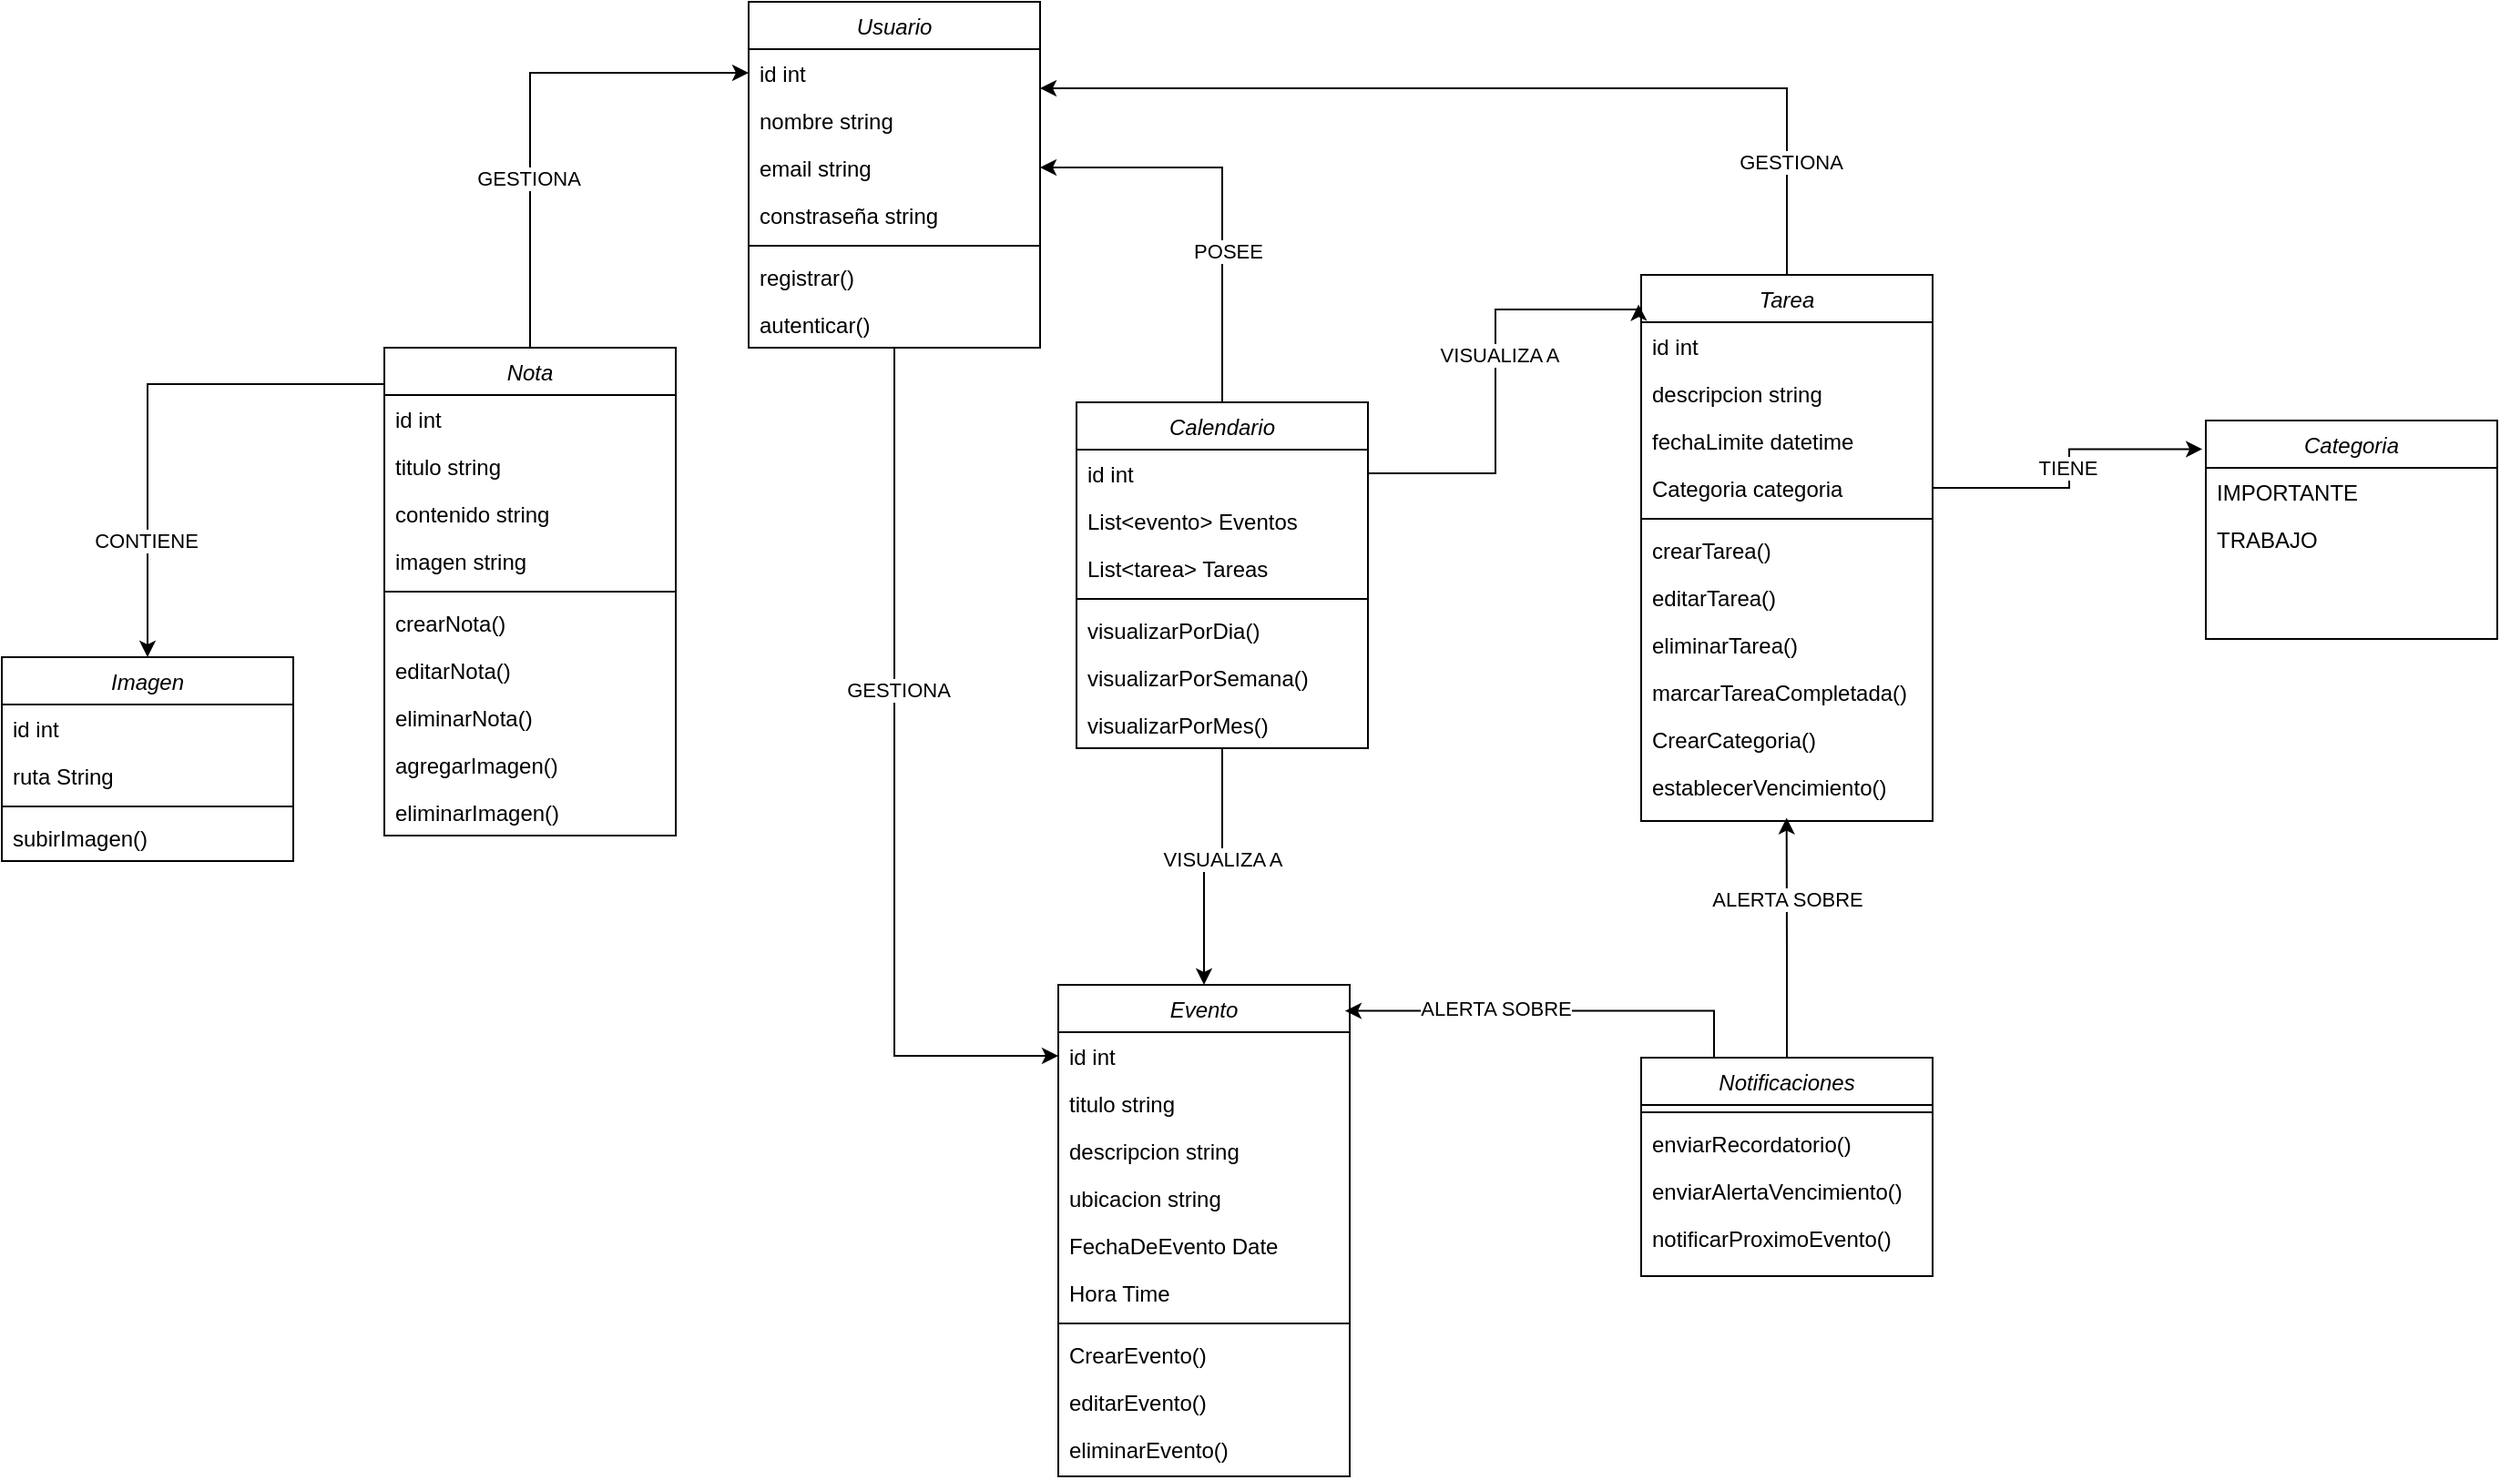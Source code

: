 <mxfile version="26.1.1">
  <diagram id="C5RBs43oDa-KdzZeNtuy" name="Page-1">
    <mxGraphModel dx="1209" dy="836" grid="1" gridSize="10" guides="1" tooltips="1" connect="1" arrows="1" fold="1" page="1" pageScale="1" pageWidth="827" pageHeight="1169" math="0" shadow="0">
      <root>
        <mxCell id="WIyWlLk6GJQsqaUBKTNV-0" />
        <mxCell id="WIyWlLk6GJQsqaUBKTNV-1" parent="WIyWlLk6GJQsqaUBKTNV-0" />
        <mxCell id="vahYcGHHe8qrM5i8mkgw-0" style="edgeStyle=orthogonalEdgeStyle;rounded=0;orthogonalLoop=1;jettySize=auto;html=1;entryX=0;entryY=0.5;entryDx=0;entryDy=0;" edge="1" parent="WIyWlLk6GJQsqaUBKTNV-1" source="vahYcGHHe8qrM5i8mkgw-2" target="vahYcGHHe8qrM5i8mkgw-65">
          <mxGeometry relative="1" as="geometry" />
        </mxCell>
        <mxCell id="vahYcGHHe8qrM5i8mkgw-1" value="GESTIONA" style="edgeLabel;html=1;align=center;verticalAlign=middle;resizable=0;points=[];" vertex="1" connectable="0" parent="vahYcGHHe8qrM5i8mkgw-0">
          <mxGeometry x="-0.214" y="2" relative="1" as="geometry">
            <mxPoint as="offset" />
          </mxGeometry>
        </mxCell>
        <mxCell id="vahYcGHHe8qrM5i8mkgw-2" value="Usuario" style="swimlane;fontStyle=2;align=center;verticalAlign=top;childLayout=stackLayout;horizontal=1;startSize=26;horizontalStack=0;resizeParent=1;resizeLast=0;collapsible=1;marginBottom=0;rounded=0;shadow=0;strokeWidth=1;" vertex="1" parent="WIyWlLk6GJQsqaUBKTNV-1">
          <mxGeometry x="1630" y="460" width="160" height="190" as="geometry">
            <mxRectangle x="230" y="140" width="160" height="26" as="alternateBounds" />
          </mxGeometry>
        </mxCell>
        <mxCell id="vahYcGHHe8qrM5i8mkgw-3" value="id int " style="text;align=left;verticalAlign=top;spacingLeft=4;spacingRight=4;overflow=hidden;rotatable=0;points=[[0,0.5],[1,0.5]];portConstraint=eastwest;" vertex="1" parent="vahYcGHHe8qrM5i8mkgw-2">
          <mxGeometry y="26" width="160" height="26" as="geometry" />
        </mxCell>
        <mxCell id="vahYcGHHe8qrM5i8mkgw-4" value="nombre string" style="text;align=left;verticalAlign=top;spacingLeft=4;spacingRight=4;overflow=hidden;rotatable=0;points=[[0,0.5],[1,0.5]];portConstraint=eastwest;rounded=0;shadow=0;html=0;" vertex="1" parent="vahYcGHHe8qrM5i8mkgw-2">
          <mxGeometry y="52" width="160" height="26" as="geometry" />
        </mxCell>
        <mxCell id="vahYcGHHe8qrM5i8mkgw-5" value="email string" style="text;align=left;verticalAlign=top;spacingLeft=4;spacingRight=4;overflow=hidden;rotatable=0;points=[[0,0.5],[1,0.5]];portConstraint=eastwest;rounded=0;shadow=0;html=0;" vertex="1" parent="vahYcGHHe8qrM5i8mkgw-2">
          <mxGeometry y="78" width="160" height="26" as="geometry" />
        </mxCell>
        <mxCell id="vahYcGHHe8qrM5i8mkgw-6" value="constraseña string" style="text;align=left;verticalAlign=top;spacingLeft=4;spacingRight=4;overflow=hidden;rotatable=0;points=[[0,0.5],[1,0.5]];portConstraint=eastwest;rounded=0;shadow=0;html=0;" vertex="1" parent="vahYcGHHe8qrM5i8mkgw-2">
          <mxGeometry y="104" width="160" height="26" as="geometry" />
        </mxCell>
        <mxCell id="vahYcGHHe8qrM5i8mkgw-7" value="" style="line;html=1;strokeWidth=1;align=left;verticalAlign=middle;spacingTop=-1;spacingLeft=3;spacingRight=3;rotatable=0;labelPosition=right;points=[];portConstraint=eastwest;" vertex="1" parent="vahYcGHHe8qrM5i8mkgw-2">
          <mxGeometry y="130" width="160" height="8" as="geometry" />
        </mxCell>
        <mxCell id="vahYcGHHe8qrM5i8mkgw-8" value="registrar()" style="text;align=left;verticalAlign=top;spacingLeft=4;spacingRight=4;overflow=hidden;rotatable=0;points=[[0,0.5],[1,0.5]];portConstraint=eastwest;" vertex="1" parent="vahYcGHHe8qrM5i8mkgw-2">
          <mxGeometry y="138" width="160" height="26" as="geometry" />
        </mxCell>
        <mxCell id="vahYcGHHe8qrM5i8mkgw-9" value="autenticar()" style="text;align=left;verticalAlign=top;spacingLeft=4;spacingRight=4;overflow=hidden;rotatable=0;points=[[0,0.5],[1,0.5]];portConstraint=eastwest;" vertex="1" parent="vahYcGHHe8qrM5i8mkgw-2">
          <mxGeometry y="164" width="160" height="26" as="geometry" />
        </mxCell>
        <mxCell id="vahYcGHHe8qrM5i8mkgw-10" style="edgeStyle=orthogonalEdgeStyle;rounded=0;orthogonalLoop=1;jettySize=auto;html=1;exitX=0.5;exitY=0;exitDx=0;exitDy=0;entryX=0;entryY=0.5;entryDx=0;entryDy=0;" edge="1" parent="WIyWlLk6GJQsqaUBKTNV-1" source="vahYcGHHe8qrM5i8mkgw-12" target="vahYcGHHe8qrM5i8mkgw-3">
          <mxGeometry relative="1" as="geometry" />
        </mxCell>
        <mxCell id="vahYcGHHe8qrM5i8mkgw-11" value="GESTIONA" style="edgeLabel;html=1;align=center;verticalAlign=middle;resizable=0;points=[];" vertex="1" connectable="0" parent="vahYcGHHe8qrM5i8mkgw-10">
          <mxGeometry x="-0.313" y="1" relative="1" as="geometry">
            <mxPoint as="offset" />
          </mxGeometry>
        </mxCell>
        <mxCell id="vahYcGHHe8qrM5i8mkgw-12" value="Nota" style="swimlane;fontStyle=2;align=center;verticalAlign=top;childLayout=stackLayout;horizontal=1;startSize=26;horizontalStack=0;resizeParent=1;resizeLast=0;collapsible=1;marginBottom=0;rounded=0;shadow=0;strokeWidth=1;" vertex="1" parent="WIyWlLk6GJQsqaUBKTNV-1">
          <mxGeometry x="1430" y="650" width="160" height="268" as="geometry">
            <mxRectangle x="130" y="380" width="160" height="26" as="alternateBounds" />
          </mxGeometry>
        </mxCell>
        <mxCell id="vahYcGHHe8qrM5i8mkgw-13" value="id int" style="text;align=left;verticalAlign=top;spacingLeft=4;spacingRight=4;overflow=hidden;rotatable=0;points=[[0,0.5],[1,0.5]];portConstraint=eastwest;" vertex="1" parent="vahYcGHHe8qrM5i8mkgw-12">
          <mxGeometry y="26" width="160" height="26" as="geometry" />
        </mxCell>
        <mxCell id="vahYcGHHe8qrM5i8mkgw-14" value="titulo string" style="text;align=left;verticalAlign=top;spacingLeft=4;spacingRight=4;overflow=hidden;rotatable=0;points=[[0,0.5],[1,0.5]];portConstraint=eastwest;rounded=0;shadow=0;html=0;" vertex="1" parent="vahYcGHHe8qrM5i8mkgw-12">
          <mxGeometry y="52" width="160" height="26" as="geometry" />
        </mxCell>
        <mxCell id="vahYcGHHe8qrM5i8mkgw-15" value="contenido string" style="text;align=left;verticalAlign=top;spacingLeft=4;spacingRight=4;overflow=hidden;rotatable=0;points=[[0,0.5],[1,0.5]];portConstraint=eastwest;rounded=0;shadow=0;html=0;" vertex="1" parent="vahYcGHHe8qrM5i8mkgw-12">
          <mxGeometry y="78" width="160" height="26" as="geometry" />
        </mxCell>
        <mxCell id="vahYcGHHe8qrM5i8mkgw-16" value="imagen string" style="text;align=left;verticalAlign=top;spacingLeft=4;spacingRight=4;overflow=hidden;rotatable=0;points=[[0,0.5],[1,0.5]];portConstraint=eastwest;rounded=0;shadow=0;html=0;" vertex="1" parent="vahYcGHHe8qrM5i8mkgw-12">
          <mxGeometry y="104" width="160" height="26" as="geometry" />
        </mxCell>
        <mxCell id="vahYcGHHe8qrM5i8mkgw-17" value="" style="line;html=1;strokeWidth=1;align=left;verticalAlign=middle;spacingTop=-1;spacingLeft=3;spacingRight=3;rotatable=0;labelPosition=right;points=[];portConstraint=eastwest;" vertex="1" parent="vahYcGHHe8qrM5i8mkgw-12">
          <mxGeometry y="130" width="160" height="8" as="geometry" />
        </mxCell>
        <mxCell id="vahYcGHHe8qrM5i8mkgw-18" value="crearNota()" style="text;align=left;verticalAlign=top;spacingLeft=4;spacingRight=4;overflow=hidden;rotatable=0;points=[[0,0.5],[1,0.5]];portConstraint=eastwest;" vertex="1" parent="vahYcGHHe8qrM5i8mkgw-12">
          <mxGeometry y="138" width="160" height="26" as="geometry" />
        </mxCell>
        <mxCell id="vahYcGHHe8qrM5i8mkgw-19" value="editarNota()" style="text;align=left;verticalAlign=top;spacingLeft=4;spacingRight=4;overflow=hidden;rotatable=0;points=[[0,0.5],[1,0.5]];portConstraint=eastwest;" vertex="1" parent="vahYcGHHe8qrM5i8mkgw-12">
          <mxGeometry y="164" width="160" height="26" as="geometry" />
        </mxCell>
        <mxCell id="vahYcGHHe8qrM5i8mkgw-20" value="eliminarNota()" style="text;align=left;verticalAlign=top;spacingLeft=4;spacingRight=4;overflow=hidden;rotatable=0;points=[[0,0.5],[1,0.5]];portConstraint=eastwest;" vertex="1" parent="vahYcGHHe8qrM5i8mkgw-12">
          <mxGeometry y="190" width="160" height="26" as="geometry" />
        </mxCell>
        <mxCell id="vahYcGHHe8qrM5i8mkgw-21" value="agregarImagen()" style="text;align=left;verticalAlign=top;spacingLeft=4;spacingRight=4;overflow=hidden;rotatable=0;points=[[0,0.5],[1,0.5]];portConstraint=eastwest;" vertex="1" parent="vahYcGHHe8qrM5i8mkgw-12">
          <mxGeometry y="216" width="160" height="26" as="geometry" />
        </mxCell>
        <mxCell id="vahYcGHHe8qrM5i8mkgw-22" value="eliminarImagen()" style="text;align=left;verticalAlign=top;spacingLeft=4;spacingRight=4;overflow=hidden;rotatable=0;points=[[0,0.5],[1,0.5]];portConstraint=eastwest;" vertex="1" parent="vahYcGHHe8qrM5i8mkgw-12">
          <mxGeometry y="242" width="160" height="26" as="geometry" />
        </mxCell>
        <mxCell id="vahYcGHHe8qrM5i8mkgw-23" style="edgeStyle=orthogonalEdgeStyle;rounded=0;orthogonalLoop=1;jettySize=auto;html=1;exitX=0.5;exitY=0;exitDx=0;exitDy=0;entryX=1;entryY=0.25;entryDx=0;entryDy=0;" edge="1" parent="WIyWlLk6GJQsqaUBKTNV-1" source="vahYcGHHe8qrM5i8mkgw-25" target="vahYcGHHe8qrM5i8mkgw-2">
          <mxGeometry relative="1" as="geometry" />
        </mxCell>
        <mxCell id="vahYcGHHe8qrM5i8mkgw-24" value="GESTIONA" style="edgeLabel;html=1;align=center;verticalAlign=middle;resizable=0;points=[];" vertex="1" connectable="0" parent="vahYcGHHe8qrM5i8mkgw-23">
          <mxGeometry x="-0.759" y="-2" relative="1" as="geometry">
            <mxPoint as="offset" />
          </mxGeometry>
        </mxCell>
        <mxCell id="vahYcGHHe8qrM5i8mkgw-25" value="Tarea" style="swimlane;fontStyle=2;align=center;verticalAlign=top;childLayout=stackLayout;horizontal=1;startSize=26;horizontalStack=0;resizeParent=1;resizeLast=0;collapsible=1;marginBottom=0;rounded=0;shadow=0;strokeWidth=1;" vertex="1" parent="WIyWlLk6GJQsqaUBKTNV-1">
          <mxGeometry x="2120" y="610" width="160" height="300" as="geometry">
            <mxRectangle x="550" y="140" width="160" height="26" as="alternateBounds" />
          </mxGeometry>
        </mxCell>
        <mxCell id="vahYcGHHe8qrM5i8mkgw-26" value="id int" style="text;align=left;verticalAlign=top;spacingLeft=4;spacingRight=4;overflow=hidden;rotatable=0;points=[[0,0.5],[1,0.5]];portConstraint=eastwest;" vertex="1" parent="vahYcGHHe8qrM5i8mkgw-25">
          <mxGeometry y="26" width="160" height="26" as="geometry" />
        </mxCell>
        <mxCell id="vahYcGHHe8qrM5i8mkgw-27" value="descripcion string" style="text;align=left;verticalAlign=top;spacingLeft=4;spacingRight=4;overflow=hidden;rotatable=0;points=[[0,0.5],[1,0.5]];portConstraint=eastwest;rounded=0;shadow=0;html=0;" vertex="1" parent="vahYcGHHe8qrM5i8mkgw-25">
          <mxGeometry y="52" width="160" height="26" as="geometry" />
        </mxCell>
        <mxCell id="vahYcGHHe8qrM5i8mkgw-28" value="fechaLimite datetime" style="text;align=left;verticalAlign=top;spacingLeft=4;spacingRight=4;overflow=hidden;rotatable=0;points=[[0,0.5],[1,0.5]];portConstraint=eastwest;rounded=0;shadow=0;html=0;" vertex="1" parent="vahYcGHHe8qrM5i8mkgw-25">
          <mxGeometry y="78" width="160" height="26" as="geometry" />
        </mxCell>
        <mxCell id="vahYcGHHe8qrM5i8mkgw-29" value="Categoria categoria" style="text;align=left;verticalAlign=top;spacingLeft=4;spacingRight=4;overflow=hidden;rotatable=0;points=[[0,0.5],[1,0.5]];portConstraint=eastwest;rounded=0;shadow=0;html=0;" vertex="1" parent="vahYcGHHe8qrM5i8mkgw-25">
          <mxGeometry y="104" width="160" height="26" as="geometry" />
        </mxCell>
        <mxCell id="vahYcGHHe8qrM5i8mkgw-30" value="" style="line;html=1;strokeWidth=1;align=left;verticalAlign=middle;spacingTop=-1;spacingLeft=3;spacingRight=3;rotatable=0;labelPosition=right;points=[];portConstraint=eastwest;" vertex="1" parent="vahYcGHHe8qrM5i8mkgw-25">
          <mxGeometry y="130" width="160" height="8" as="geometry" />
        </mxCell>
        <mxCell id="vahYcGHHe8qrM5i8mkgw-31" value="crearTarea()" style="text;align=left;verticalAlign=top;spacingLeft=4;spacingRight=4;overflow=hidden;rotatable=0;points=[[0,0.5],[1,0.5]];portConstraint=eastwest;" vertex="1" parent="vahYcGHHe8qrM5i8mkgw-25">
          <mxGeometry y="138" width="160" height="26" as="geometry" />
        </mxCell>
        <mxCell id="vahYcGHHe8qrM5i8mkgw-32" value="editarTarea()" style="text;align=left;verticalAlign=top;spacingLeft=4;spacingRight=4;overflow=hidden;rotatable=0;points=[[0,0.5],[1,0.5]];portConstraint=eastwest;" vertex="1" parent="vahYcGHHe8qrM5i8mkgw-25">
          <mxGeometry y="164" width="160" height="26" as="geometry" />
        </mxCell>
        <mxCell id="vahYcGHHe8qrM5i8mkgw-33" value="eliminarTarea()" style="text;align=left;verticalAlign=top;spacingLeft=4;spacingRight=4;overflow=hidden;rotatable=0;points=[[0,0.5],[1,0.5]];portConstraint=eastwest;" vertex="1" parent="vahYcGHHe8qrM5i8mkgw-25">
          <mxGeometry y="190" width="160" height="26" as="geometry" />
        </mxCell>
        <mxCell id="vahYcGHHe8qrM5i8mkgw-34" value="marcarTareaCompletada()" style="text;align=left;verticalAlign=top;spacingLeft=4;spacingRight=4;overflow=hidden;rotatable=0;points=[[0,0.5],[1,0.5]];portConstraint=eastwest;" vertex="1" parent="vahYcGHHe8qrM5i8mkgw-25">
          <mxGeometry y="216" width="160" height="26" as="geometry" />
        </mxCell>
        <mxCell id="vahYcGHHe8qrM5i8mkgw-35" value="CrearCategoria()&#xa;" style="text;align=left;verticalAlign=top;spacingLeft=4;spacingRight=4;overflow=hidden;rotatable=0;points=[[0,0.5],[1,0.5]];portConstraint=eastwest;" vertex="1" parent="vahYcGHHe8qrM5i8mkgw-25">
          <mxGeometry y="242" width="160" height="26" as="geometry" />
        </mxCell>
        <mxCell id="vahYcGHHe8qrM5i8mkgw-36" value="establecerVencimiento()" style="text;align=left;verticalAlign=top;spacingLeft=4;spacingRight=4;overflow=hidden;rotatable=0;points=[[0,0.5],[1,0.5]];portConstraint=eastwest;" vertex="1" parent="vahYcGHHe8qrM5i8mkgw-25">
          <mxGeometry y="268" width="160" height="26" as="geometry" />
        </mxCell>
        <mxCell id="vahYcGHHe8qrM5i8mkgw-37" style="edgeStyle=orthogonalEdgeStyle;rounded=0;orthogonalLoop=1;jettySize=auto;html=1;entryX=0.5;entryY=0;entryDx=0;entryDy=0;" edge="1" parent="WIyWlLk6GJQsqaUBKTNV-1" source="vahYcGHHe8qrM5i8mkgw-41" target="vahYcGHHe8qrM5i8mkgw-64">
          <mxGeometry relative="1" as="geometry" />
        </mxCell>
        <mxCell id="vahYcGHHe8qrM5i8mkgw-38" value="VISUALIZA A" style="edgeLabel;html=1;align=center;verticalAlign=middle;resizable=0;points=[];" vertex="1" connectable="0" parent="vahYcGHHe8qrM5i8mkgw-37">
          <mxGeometry x="-0.136" relative="1" as="geometry">
            <mxPoint as="offset" />
          </mxGeometry>
        </mxCell>
        <mxCell id="vahYcGHHe8qrM5i8mkgw-39" style="edgeStyle=orthogonalEdgeStyle;rounded=0;orthogonalLoop=1;jettySize=auto;html=1;exitX=0.5;exitY=0;exitDx=0;exitDy=0;entryX=1;entryY=0.5;entryDx=0;entryDy=0;" edge="1" parent="WIyWlLk6GJQsqaUBKTNV-1" source="vahYcGHHe8qrM5i8mkgw-41" target="vahYcGHHe8qrM5i8mkgw-5">
          <mxGeometry relative="1" as="geometry" />
        </mxCell>
        <mxCell id="vahYcGHHe8qrM5i8mkgw-40" value="POSEE" style="edgeLabel;html=1;align=center;verticalAlign=middle;resizable=0;points=[];" vertex="1" connectable="0" parent="vahYcGHHe8qrM5i8mkgw-39">
          <mxGeometry x="-0.274" y="-3" relative="1" as="geometry">
            <mxPoint as="offset" />
          </mxGeometry>
        </mxCell>
        <mxCell id="vahYcGHHe8qrM5i8mkgw-41" value="Calendario" style="swimlane;fontStyle=2;align=center;verticalAlign=top;childLayout=stackLayout;horizontal=1;startSize=26;horizontalStack=0;resizeParent=1;resizeLast=0;collapsible=1;marginBottom=0;rounded=0;shadow=0;strokeWidth=1;" vertex="1" parent="WIyWlLk6GJQsqaUBKTNV-1">
          <mxGeometry x="1810" y="680" width="160" height="190" as="geometry">
            <mxRectangle x="230" y="140" width="160" height="26" as="alternateBounds" />
          </mxGeometry>
        </mxCell>
        <mxCell id="vahYcGHHe8qrM5i8mkgw-42" value="id int " style="text;align=left;verticalAlign=top;spacingLeft=4;spacingRight=4;overflow=hidden;rotatable=0;points=[[0,0.5],[1,0.5]];portConstraint=eastwest;" vertex="1" parent="vahYcGHHe8qrM5i8mkgw-41">
          <mxGeometry y="26" width="160" height="26" as="geometry" />
        </mxCell>
        <mxCell id="vahYcGHHe8qrM5i8mkgw-43" value="List&lt;evento&gt; Eventos" style="text;align=left;verticalAlign=top;spacingLeft=4;spacingRight=4;overflow=hidden;rotatable=0;points=[[0,0.5],[1,0.5]];portConstraint=eastwest;rounded=0;shadow=0;html=0;" vertex="1" parent="vahYcGHHe8qrM5i8mkgw-41">
          <mxGeometry y="52" width="160" height="26" as="geometry" />
        </mxCell>
        <mxCell id="vahYcGHHe8qrM5i8mkgw-44" value="List&lt;tarea&gt; Tareas" style="text;align=left;verticalAlign=top;spacingLeft=4;spacingRight=4;overflow=hidden;rotatable=0;points=[[0,0.5],[1,0.5]];portConstraint=eastwest;rounded=0;shadow=0;html=0;" vertex="1" parent="vahYcGHHe8qrM5i8mkgw-41">
          <mxGeometry y="78" width="160" height="26" as="geometry" />
        </mxCell>
        <mxCell id="vahYcGHHe8qrM5i8mkgw-45" value="" style="line;html=1;strokeWidth=1;align=left;verticalAlign=middle;spacingTop=-1;spacingLeft=3;spacingRight=3;rotatable=0;labelPosition=right;points=[];portConstraint=eastwest;" vertex="1" parent="vahYcGHHe8qrM5i8mkgw-41">
          <mxGeometry y="104" width="160" height="8" as="geometry" />
        </mxCell>
        <mxCell id="vahYcGHHe8qrM5i8mkgw-46" value="visualizarPorDia()" style="text;align=left;verticalAlign=top;spacingLeft=4;spacingRight=4;overflow=hidden;rotatable=0;points=[[0,0.5],[1,0.5]];portConstraint=eastwest;" vertex="1" parent="vahYcGHHe8qrM5i8mkgw-41">
          <mxGeometry y="112" width="160" height="26" as="geometry" />
        </mxCell>
        <mxCell id="vahYcGHHe8qrM5i8mkgw-47" value="visualizarPorSemana()" style="text;align=left;verticalAlign=top;spacingLeft=4;spacingRight=4;overflow=hidden;rotatable=0;points=[[0,0.5],[1,0.5]];portConstraint=eastwest;" vertex="1" parent="vahYcGHHe8qrM5i8mkgw-41">
          <mxGeometry y="138" width="160" height="26" as="geometry" />
        </mxCell>
        <mxCell id="vahYcGHHe8qrM5i8mkgw-48" value="visualizarPorMes()" style="text;align=left;verticalAlign=top;spacingLeft=4;spacingRight=4;overflow=hidden;rotatable=0;points=[[0,0.5],[1,0.5]];portConstraint=eastwest;" vertex="1" parent="vahYcGHHe8qrM5i8mkgw-41">
          <mxGeometry y="164" width="160" height="26" as="geometry" />
        </mxCell>
        <mxCell id="vahYcGHHe8qrM5i8mkgw-49" value="Notificaciones" style="swimlane;fontStyle=2;align=center;verticalAlign=top;childLayout=stackLayout;horizontal=1;startSize=26;horizontalStack=0;resizeParent=1;resizeLast=0;collapsible=1;marginBottom=0;rounded=0;shadow=0;strokeWidth=1;" vertex="1" parent="WIyWlLk6GJQsqaUBKTNV-1">
          <mxGeometry x="2120" y="1040" width="160" height="120" as="geometry">
            <mxRectangle x="230" y="140" width="160" height="26" as="alternateBounds" />
          </mxGeometry>
        </mxCell>
        <mxCell id="vahYcGHHe8qrM5i8mkgw-50" value="" style="line;html=1;strokeWidth=1;align=left;verticalAlign=middle;spacingTop=-1;spacingLeft=3;spacingRight=3;rotatable=0;labelPosition=right;points=[];portConstraint=eastwest;" vertex="1" parent="vahYcGHHe8qrM5i8mkgw-49">
          <mxGeometry y="26" width="160" height="8" as="geometry" />
        </mxCell>
        <mxCell id="vahYcGHHe8qrM5i8mkgw-51" value="enviarRecordatorio()" style="text;align=left;verticalAlign=top;spacingLeft=4;spacingRight=4;overflow=hidden;rotatable=0;points=[[0,0.5],[1,0.5]];portConstraint=eastwest;" vertex="1" parent="vahYcGHHe8qrM5i8mkgw-49">
          <mxGeometry y="34" width="160" height="26" as="geometry" />
        </mxCell>
        <mxCell id="vahYcGHHe8qrM5i8mkgw-52" value="enviarAlertaVencimiento()" style="text;align=left;verticalAlign=top;spacingLeft=4;spacingRight=4;overflow=hidden;rotatable=0;points=[[0,0.5],[1,0.5]];portConstraint=eastwest;" vertex="1" parent="vahYcGHHe8qrM5i8mkgw-49">
          <mxGeometry y="60" width="160" height="26" as="geometry" />
        </mxCell>
        <mxCell id="vahYcGHHe8qrM5i8mkgw-53" value="notificarProximoEvento()" style="text;align=left;verticalAlign=top;spacingLeft=4;spacingRight=4;overflow=hidden;rotatable=0;points=[[0,0.5],[1,0.5]];portConstraint=eastwest;" vertex="1" parent="vahYcGHHe8qrM5i8mkgw-49">
          <mxGeometry y="86" width="160" height="26" as="geometry" />
        </mxCell>
        <mxCell id="vahYcGHHe8qrM5i8mkgw-54" value="Imagen" style="swimlane;fontStyle=2;align=center;verticalAlign=top;childLayout=stackLayout;horizontal=1;startSize=26;horizontalStack=0;resizeParent=1;resizeLast=0;collapsible=1;marginBottom=0;rounded=0;shadow=0;strokeWidth=1;" vertex="1" parent="WIyWlLk6GJQsqaUBKTNV-1">
          <mxGeometry x="1220" y="820" width="160" height="112" as="geometry">
            <mxRectangle x="130" y="380" width="160" height="26" as="alternateBounds" />
          </mxGeometry>
        </mxCell>
        <mxCell id="vahYcGHHe8qrM5i8mkgw-55" value="id int" style="text;align=left;verticalAlign=top;spacingLeft=4;spacingRight=4;overflow=hidden;rotatable=0;points=[[0,0.5],[1,0.5]];portConstraint=eastwest;" vertex="1" parent="vahYcGHHe8qrM5i8mkgw-54">
          <mxGeometry y="26" width="160" height="26" as="geometry" />
        </mxCell>
        <mxCell id="vahYcGHHe8qrM5i8mkgw-56" value="ruta String" style="text;align=left;verticalAlign=top;spacingLeft=4;spacingRight=4;overflow=hidden;rotatable=0;points=[[0,0.5],[1,0.5]];portConstraint=eastwest;rounded=0;shadow=0;html=0;" vertex="1" parent="vahYcGHHe8qrM5i8mkgw-54">
          <mxGeometry y="52" width="160" height="26" as="geometry" />
        </mxCell>
        <mxCell id="vahYcGHHe8qrM5i8mkgw-57" value="" style="line;html=1;strokeWidth=1;align=left;verticalAlign=middle;spacingTop=-1;spacingLeft=3;spacingRight=3;rotatable=0;labelPosition=right;points=[];portConstraint=eastwest;" vertex="1" parent="vahYcGHHe8qrM5i8mkgw-54">
          <mxGeometry y="78" width="160" height="8" as="geometry" />
        </mxCell>
        <mxCell id="vahYcGHHe8qrM5i8mkgw-58" value="subirImagen()" style="text;align=left;verticalAlign=top;spacingLeft=4;spacingRight=4;overflow=hidden;rotatable=0;points=[[0,0.5],[1,0.5]];portConstraint=eastwest;" vertex="1" parent="vahYcGHHe8qrM5i8mkgw-54">
          <mxGeometry y="86" width="160" height="26" as="geometry" />
        </mxCell>
        <mxCell id="vahYcGHHe8qrM5i8mkgw-59" value="Categoria" style="swimlane;fontStyle=2;align=center;verticalAlign=top;childLayout=stackLayout;horizontal=1;startSize=26;horizontalStack=0;resizeParent=1;resizeLast=0;collapsible=1;marginBottom=0;rounded=0;shadow=0;strokeWidth=1;" vertex="1" parent="WIyWlLk6GJQsqaUBKTNV-1">
          <mxGeometry x="2430" y="690" width="160" height="120" as="geometry">
            <mxRectangle x="230" y="140" width="160" height="26" as="alternateBounds" />
          </mxGeometry>
        </mxCell>
        <mxCell id="vahYcGHHe8qrM5i8mkgw-60" value="IMPORTANTE" style="text;align=left;verticalAlign=top;spacingLeft=4;spacingRight=4;overflow=hidden;rotatable=0;points=[[0,0.5],[1,0.5]];portConstraint=eastwest;" vertex="1" parent="vahYcGHHe8qrM5i8mkgw-59">
          <mxGeometry y="26" width="160" height="26" as="geometry" />
        </mxCell>
        <mxCell id="vahYcGHHe8qrM5i8mkgw-61" value="TRABAJO" style="text;align=left;verticalAlign=top;spacingLeft=4;spacingRight=4;overflow=hidden;rotatable=0;points=[[0,0.5],[1,0.5]];portConstraint=eastwest;rounded=0;shadow=0;html=0;" vertex="1" parent="vahYcGHHe8qrM5i8mkgw-59">
          <mxGeometry y="52" width="160" height="26" as="geometry" />
        </mxCell>
        <mxCell id="vahYcGHHe8qrM5i8mkgw-62" style="edgeStyle=orthogonalEdgeStyle;rounded=0;orthogonalLoop=1;jettySize=auto;html=1;exitX=1;exitY=0.5;exitDx=0;exitDy=0;entryX=-0.012;entryY=0.131;entryDx=0;entryDy=0;entryPerimeter=0;" edge="1" parent="WIyWlLk6GJQsqaUBKTNV-1" source="vahYcGHHe8qrM5i8mkgw-29" target="vahYcGHHe8qrM5i8mkgw-59">
          <mxGeometry relative="1" as="geometry" />
        </mxCell>
        <mxCell id="vahYcGHHe8qrM5i8mkgw-63" value="TIENE" style="edgeLabel;html=1;align=center;verticalAlign=middle;resizable=0;points=[];" vertex="1" connectable="0" parent="vahYcGHHe8qrM5i8mkgw-62">
          <mxGeometry x="0.024" y="1" relative="1" as="geometry">
            <mxPoint as="offset" />
          </mxGeometry>
        </mxCell>
        <mxCell id="vahYcGHHe8qrM5i8mkgw-64" value="Evento" style="swimlane;fontStyle=2;align=center;verticalAlign=top;childLayout=stackLayout;horizontal=1;startSize=26;horizontalStack=0;resizeParent=1;resizeLast=0;collapsible=1;marginBottom=0;rounded=0;shadow=0;strokeWidth=1;" vertex="1" parent="WIyWlLk6GJQsqaUBKTNV-1">
          <mxGeometry x="1800" y="1000" width="160" height="270" as="geometry">
            <mxRectangle x="230" y="140" width="160" height="26" as="alternateBounds" />
          </mxGeometry>
        </mxCell>
        <mxCell id="vahYcGHHe8qrM5i8mkgw-65" value="id int " style="text;align=left;verticalAlign=top;spacingLeft=4;spacingRight=4;overflow=hidden;rotatable=0;points=[[0,0.5],[1,0.5]];portConstraint=eastwest;" vertex="1" parent="vahYcGHHe8qrM5i8mkgw-64">
          <mxGeometry y="26" width="160" height="26" as="geometry" />
        </mxCell>
        <mxCell id="vahYcGHHe8qrM5i8mkgw-66" value="titulo string" style="text;align=left;verticalAlign=top;spacingLeft=4;spacingRight=4;overflow=hidden;rotatable=0;points=[[0,0.5],[1,0.5]];portConstraint=eastwest;rounded=0;shadow=0;html=0;" vertex="1" parent="vahYcGHHe8qrM5i8mkgw-64">
          <mxGeometry y="52" width="160" height="26" as="geometry" />
        </mxCell>
        <mxCell id="vahYcGHHe8qrM5i8mkgw-67" value="descripcion string" style="text;align=left;verticalAlign=top;spacingLeft=4;spacingRight=4;overflow=hidden;rotatable=0;points=[[0,0.5],[1,0.5]];portConstraint=eastwest;rounded=0;shadow=0;html=0;" vertex="1" parent="vahYcGHHe8qrM5i8mkgw-64">
          <mxGeometry y="78" width="160" height="26" as="geometry" />
        </mxCell>
        <mxCell id="vahYcGHHe8qrM5i8mkgw-68" value="ubicacion string" style="text;align=left;verticalAlign=top;spacingLeft=4;spacingRight=4;overflow=hidden;rotatable=0;points=[[0,0.5],[1,0.5]];portConstraint=eastwest;" vertex="1" parent="vahYcGHHe8qrM5i8mkgw-64">
          <mxGeometry y="104" width="160" height="26" as="geometry" />
        </mxCell>
        <mxCell id="vahYcGHHe8qrM5i8mkgw-69" value="FechaDeEvento Date" style="text;align=left;verticalAlign=top;spacingLeft=4;spacingRight=4;overflow=hidden;rotatable=0;points=[[0,0.5],[1,0.5]];portConstraint=eastwest;" vertex="1" parent="vahYcGHHe8qrM5i8mkgw-64">
          <mxGeometry y="130" width="160" height="26" as="geometry" />
        </mxCell>
        <mxCell id="vahYcGHHe8qrM5i8mkgw-70" value="Hora Time" style="text;align=left;verticalAlign=top;spacingLeft=4;spacingRight=4;overflow=hidden;rotatable=0;points=[[0,0.5],[1,0.5]];portConstraint=eastwest;" vertex="1" parent="vahYcGHHe8qrM5i8mkgw-64">
          <mxGeometry y="156" width="160" height="26" as="geometry" />
        </mxCell>
        <mxCell id="vahYcGHHe8qrM5i8mkgw-71" value="" style="line;html=1;strokeWidth=1;align=left;verticalAlign=middle;spacingTop=-1;spacingLeft=3;spacingRight=3;rotatable=0;labelPosition=right;points=[];portConstraint=eastwest;" vertex="1" parent="vahYcGHHe8qrM5i8mkgw-64">
          <mxGeometry y="182" width="160" height="8" as="geometry" />
        </mxCell>
        <mxCell id="vahYcGHHe8qrM5i8mkgw-72" value="CrearEvento()" style="text;align=left;verticalAlign=top;spacingLeft=4;spacingRight=4;overflow=hidden;rotatable=0;points=[[0,0.5],[1,0.5]];portConstraint=eastwest;rounded=0;shadow=0;html=0;" vertex="1" parent="vahYcGHHe8qrM5i8mkgw-64">
          <mxGeometry y="190" width="160" height="26" as="geometry" />
        </mxCell>
        <mxCell id="vahYcGHHe8qrM5i8mkgw-73" value="editarEvento()" style="text;align=left;verticalAlign=top;spacingLeft=4;spacingRight=4;overflow=hidden;rotatable=0;points=[[0,0.5],[1,0.5]];portConstraint=eastwest;" vertex="1" parent="vahYcGHHe8qrM5i8mkgw-64">
          <mxGeometry y="216" width="160" height="26" as="geometry" />
        </mxCell>
        <mxCell id="vahYcGHHe8qrM5i8mkgw-74" value="eliminarEvento()" style="text;align=left;verticalAlign=top;spacingLeft=4;spacingRight=4;overflow=hidden;rotatable=0;points=[[0,0.5],[1,0.5]];portConstraint=eastwest;" vertex="1" parent="vahYcGHHe8qrM5i8mkgw-64">
          <mxGeometry y="242" width="160" height="26" as="geometry" />
        </mxCell>
        <mxCell id="vahYcGHHe8qrM5i8mkgw-75" style="edgeStyle=orthogonalEdgeStyle;rounded=0;orthogonalLoop=1;jettySize=auto;html=1;exitX=1;exitY=0.5;exitDx=0;exitDy=0;entryX=-0.009;entryY=0.054;entryDx=0;entryDy=0;entryPerimeter=0;" edge="1" parent="WIyWlLk6GJQsqaUBKTNV-1" source="vahYcGHHe8qrM5i8mkgw-42" target="vahYcGHHe8qrM5i8mkgw-25">
          <mxGeometry relative="1" as="geometry">
            <Array as="points">
              <mxPoint x="2040" y="719" />
              <mxPoint x="2040" y="629" />
            </Array>
          </mxGeometry>
        </mxCell>
        <mxCell id="vahYcGHHe8qrM5i8mkgw-76" value="VISUALIZA A" style="edgeLabel;html=1;align=center;verticalAlign=middle;resizable=0;points=[];" vertex="1" connectable="0" parent="vahYcGHHe8qrM5i8mkgw-75">
          <mxGeometry x="0.124" y="-2" relative="1" as="geometry">
            <mxPoint as="offset" />
          </mxGeometry>
        </mxCell>
        <mxCell id="vahYcGHHe8qrM5i8mkgw-77" style="edgeStyle=orthogonalEdgeStyle;rounded=0;orthogonalLoop=1;jettySize=auto;html=1;entryX=0.499;entryY=1.165;entryDx=0;entryDy=0;entryPerimeter=0;" edge="1" parent="WIyWlLk6GJQsqaUBKTNV-1" source="vahYcGHHe8qrM5i8mkgw-49" target="vahYcGHHe8qrM5i8mkgw-36">
          <mxGeometry relative="1" as="geometry">
            <Array as="points">
              <mxPoint x="2200" y="980" />
              <mxPoint x="2200" y="980" />
            </Array>
          </mxGeometry>
        </mxCell>
        <mxCell id="vahYcGHHe8qrM5i8mkgw-78" value="ALERTA SOBRE" style="edgeLabel;html=1;align=center;verticalAlign=middle;resizable=0;points=[];" vertex="1" connectable="0" parent="vahYcGHHe8qrM5i8mkgw-77">
          <mxGeometry x="0.409" y="3" relative="1" as="geometry">
            <mxPoint x="3" y="6" as="offset" />
          </mxGeometry>
        </mxCell>
        <mxCell id="vahYcGHHe8qrM5i8mkgw-79" style="edgeStyle=orthogonalEdgeStyle;rounded=0;orthogonalLoop=1;jettySize=auto;html=1;exitX=0.25;exitY=0;exitDx=0;exitDy=0;entryX=0.984;entryY=0.053;entryDx=0;entryDy=0;entryPerimeter=0;" edge="1" parent="WIyWlLk6GJQsqaUBKTNV-1" source="vahYcGHHe8qrM5i8mkgw-49" target="vahYcGHHe8qrM5i8mkgw-64">
          <mxGeometry relative="1" as="geometry">
            <Array as="points">
              <mxPoint x="2160" y="1014" />
            </Array>
          </mxGeometry>
        </mxCell>
        <mxCell id="vahYcGHHe8qrM5i8mkgw-80" value="ALERTA SOBRE" style="edgeLabel;html=1;align=center;verticalAlign=middle;resizable=0;points=[];" vertex="1" connectable="0" parent="vahYcGHHe8qrM5i8mkgw-79">
          <mxGeometry x="0.279" y="-2" relative="1" as="geometry">
            <mxPoint as="offset" />
          </mxGeometry>
        </mxCell>
        <mxCell id="vahYcGHHe8qrM5i8mkgw-81" style="edgeStyle=orthogonalEdgeStyle;rounded=0;orthogonalLoop=1;jettySize=auto;html=1;exitX=0;exitY=0.5;exitDx=0;exitDy=0;entryX=0.5;entryY=0;entryDx=0;entryDy=0;" edge="1" parent="WIyWlLk6GJQsqaUBKTNV-1" source="vahYcGHHe8qrM5i8mkgw-13" target="vahYcGHHe8qrM5i8mkgw-54">
          <mxGeometry relative="1" as="geometry">
            <Array as="points">
              <mxPoint x="1430" y="670" />
              <mxPoint x="1300" y="670" />
            </Array>
          </mxGeometry>
        </mxCell>
        <mxCell id="vahYcGHHe8qrM5i8mkgw-82" value="CONTIENE" style="edgeLabel;html=1;align=center;verticalAlign=middle;resizable=0;points=[];" vertex="1" connectable="0" parent="vahYcGHHe8qrM5i8mkgw-81">
          <mxGeometry x="0.568" y="-1" relative="1" as="geometry">
            <mxPoint as="offset" />
          </mxGeometry>
        </mxCell>
      </root>
    </mxGraphModel>
  </diagram>
</mxfile>
